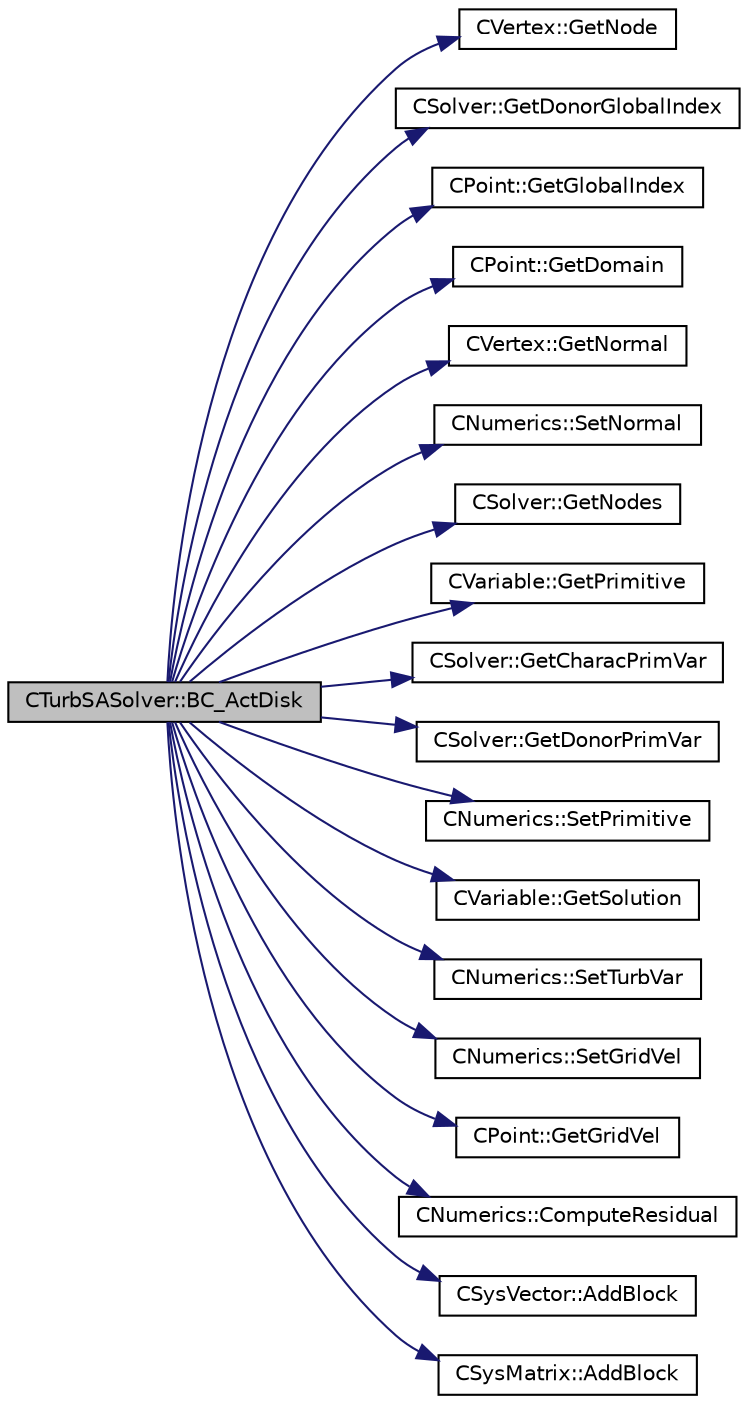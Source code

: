 digraph "CTurbSASolver::BC_ActDisk"
{
  edge [fontname="Helvetica",fontsize="10",labelfontname="Helvetica",labelfontsize="10"];
  node [fontname="Helvetica",fontsize="10",shape=record];
  rankdir="LR";
  Node83 [label="CTurbSASolver::BC_ActDisk",height=0.2,width=0.4,color="black", fillcolor="grey75", style="filled", fontcolor="black"];
  Node83 -> Node84 [color="midnightblue",fontsize="10",style="solid",fontname="Helvetica"];
  Node84 [label="CVertex::GetNode",height=0.2,width=0.4,color="black", fillcolor="white", style="filled",URL="$class_c_vertex.html#a95c513bf927464157ed96b6c79779a1f",tooltip="Get the node of the vertex. "];
  Node83 -> Node85 [color="midnightblue",fontsize="10",style="solid",fontname="Helvetica"];
  Node85 [label="CSolver::GetDonorGlobalIndex",height=0.2,width=0.4,color="black", fillcolor="white", style="filled",URL="$class_c_solver.html#a8fe26878b051aabbf59ea1905d772e57",tooltip="A virtual member. "];
  Node83 -> Node86 [color="midnightblue",fontsize="10",style="solid",fontname="Helvetica"];
  Node86 [label="CPoint::GetGlobalIndex",height=0.2,width=0.4,color="black", fillcolor="white", style="filled",URL="$class_c_point.html#ab546170a5a03ef210a75fc5531910050",tooltip="Get the global index in a parallel computation. "];
  Node83 -> Node87 [color="midnightblue",fontsize="10",style="solid",fontname="Helvetica"];
  Node87 [label="CPoint::GetDomain",height=0.2,width=0.4,color="black", fillcolor="white", style="filled",URL="$class_c_point.html#a1d7e22a60d4cfef356af1cba2bab3e55",tooltip="For parallel computation, its indicates if a point must be computed or not. "];
  Node83 -> Node88 [color="midnightblue",fontsize="10",style="solid",fontname="Helvetica"];
  Node88 [label="CVertex::GetNormal",height=0.2,width=0.4,color="black", fillcolor="white", style="filled",URL="$class_c_vertex.html#a0d289163c6f3384822fcb9ae86fc1c39",tooltip="Copy the the normal vector of a face. "];
  Node83 -> Node89 [color="midnightblue",fontsize="10",style="solid",fontname="Helvetica"];
  Node89 [label="CNumerics::SetNormal",height=0.2,width=0.4,color="black", fillcolor="white", style="filled",URL="$class_c_numerics.html#a41903d97957f351cd9ee63ca404985b1",tooltip="Set the value of the normal vector to the face between two points. "];
  Node83 -> Node90 [color="midnightblue",fontsize="10",style="solid",fontname="Helvetica"];
  Node90 [label="CSolver::GetNodes",height=0.2,width=0.4,color="black", fillcolor="white", style="filled",URL="$class_c_solver.html#af3198e52a2ea377bb765647b5e697197",tooltip="Allow outside access to the nodes of the solver, containing conservatives, primitives, etc. "];
  Node83 -> Node91 [color="midnightblue",fontsize="10",style="solid",fontname="Helvetica"];
  Node91 [label="CVariable::GetPrimitive",height=0.2,width=0.4,color="black", fillcolor="white", style="filled",URL="$class_c_variable.html#abe38982ec51efc8391ef27fc434f37ad",tooltip="A virtual member. "];
  Node83 -> Node92 [color="midnightblue",fontsize="10",style="solid",fontname="Helvetica"];
  Node92 [label="CSolver::GetCharacPrimVar",height=0.2,width=0.4,color="black", fillcolor="white", style="filled",URL="$class_c_solver.html#ad25c13b6587f8a1a71f84a37fdb5b213",tooltip="A virtual member. "];
  Node83 -> Node93 [color="midnightblue",fontsize="10",style="solid",fontname="Helvetica"];
  Node93 [label="CSolver::GetDonorPrimVar",height=0.2,width=0.4,color="black", fillcolor="white", style="filled",URL="$class_c_solver.html#a69ab04d219179e11b119c3bb58c8da7c",tooltip="A virtual member. "];
  Node83 -> Node94 [color="midnightblue",fontsize="10",style="solid",fontname="Helvetica"];
  Node94 [label="CNumerics::SetPrimitive",height=0.2,width=0.4,color="black", fillcolor="white", style="filled",URL="$class_c_numerics.html#af72b17d397adf09beed2e99e2daf895c",tooltip="Set the value of the primitive variables. "];
  Node83 -> Node95 [color="midnightblue",fontsize="10",style="solid",fontname="Helvetica"];
  Node95 [label="CVariable::GetSolution",height=0.2,width=0.4,color="black", fillcolor="white", style="filled",URL="$class_c_variable.html#a261483e39c23c1de7cb9aea7e917c121",tooltip="Get the solution. "];
  Node83 -> Node96 [color="midnightblue",fontsize="10",style="solid",fontname="Helvetica"];
  Node96 [label="CNumerics::SetTurbVar",height=0.2,width=0.4,color="black", fillcolor="white", style="filled",URL="$class_c_numerics.html#a694708b330c1e25e59f3b3ee8be64fbb",tooltip="Set the value of the turbulent variable. "];
  Node83 -> Node97 [color="midnightblue",fontsize="10",style="solid",fontname="Helvetica"];
  Node97 [label="CNumerics::SetGridVel",height=0.2,width=0.4,color="black", fillcolor="white", style="filled",URL="$class_c_numerics.html#ae15b9e4ad2008444365109c434e24207",tooltip="Set the velocity of the computational grid. "];
  Node83 -> Node98 [color="midnightblue",fontsize="10",style="solid",fontname="Helvetica"];
  Node98 [label="CPoint::GetGridVel",height=0.2,width=0.4,color="black", fillcolor="white", style="filled",URL="$class_c_point.html#a62ec636f4a05ac578b582a053e8553f9",tooltip="Get the value of the grid velocity at the point. "];
  Node83 -> Node99 [color="midnightblue",fontsize="10",style="solid",fontname="Helvetica"];
  Node99 [label="CNumerics::ComputeResidual",height=0.2,width=0.4,color="black", fillcolor="white", style="filled",URL="$class_c_numerics.html#abe734316e0047f463f059fd77a281958",tooltip="Compute the numerical residual. "];
  Node83 -> Node100 [color="midnightblue",fontsize="10",style="solid",fontname="Helvetica"];
  Node100 [label="CSysVector::AddBlock",height=0.2,width=0.4,color="black", fillcolor="white", style="filled",URL="$class_c_sys_vector.html#acd4c36df2ea0b7ad473944cff9bf5d72",tooltip="Add val_residual to the residual. "];
  Node83 -> Node101 [color="midnightblue",fontsize="10",style="solid",fontname="Helvetica"];
  Node101 [label="CSysMatrix::AddBlock",height=0.2,width=0.4,color="black", fillcolor="white", style="filled",URL="$class_c_sys_matrix.html#a85def3109e5aa5307268ca830a8f6522",tooltip="Adds the specified block to the sparse matrix. "];
}
